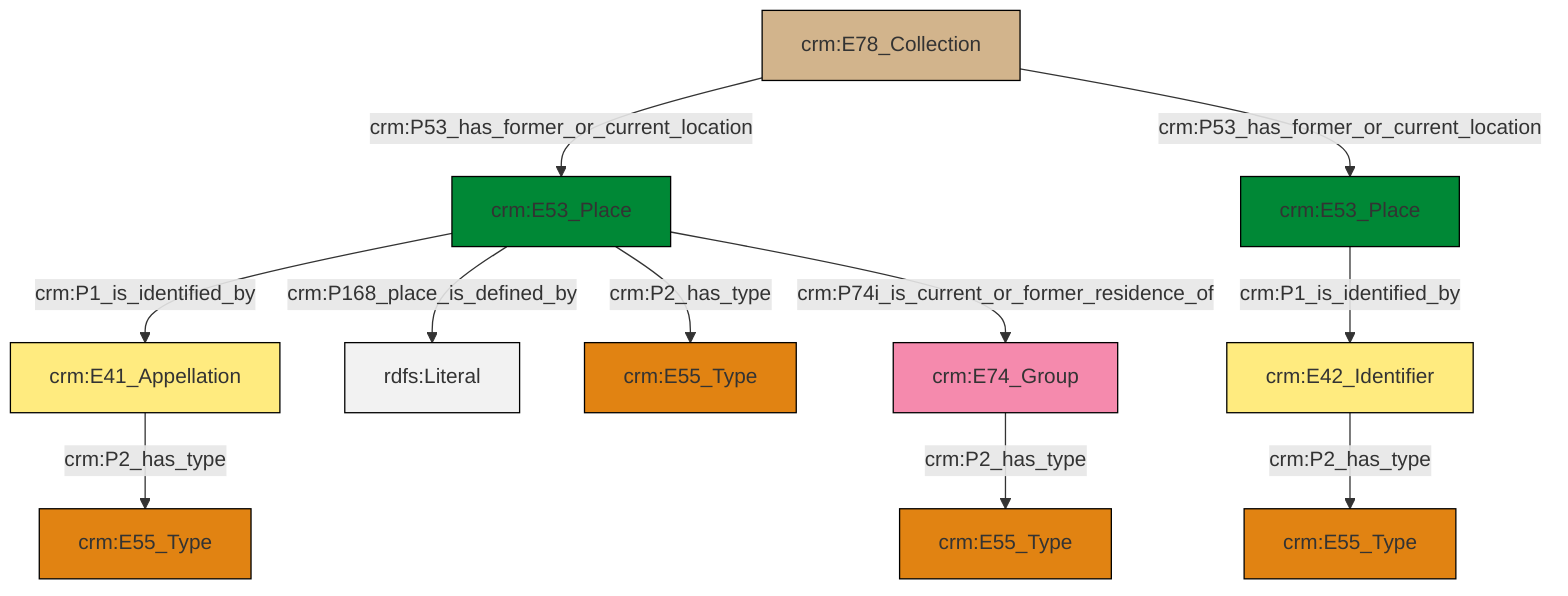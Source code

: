 graph TD
classDef Literal fill:#f2f2f2,stroke:#000000;
classDef CRM_Entity fill:#FFFFFF,stroke:#000000;
classDef Temporal_Entity fill:#00C9E6, stroke:#000000;
classDef Type fill:#E18312, stroke:#000000;
classDef Time-Span fill:#2C9C91, stroke:#000000;
classDef Appellation fill:#FFEB7F, stroke:#000000;
classDef Place fill:#008836, stroke:#000000;
classDef Persistent_Item fill:#B266B2, stroke:#000000;
classDef Conceptual_Object fill:#FFD700, stroke:#000000;
classDef Physical_Thing fill:#D2B48C, stroke:#000000;
classDef Actor fill:#f58aad, stroke:#000000;
classDef PC_Classes fill:#4ce600, stroke:#000000;
classDef Multi fill:#cccccc,stroke:#000000;

2["crm:E78_Collection"]:::Physical_Thing -->|crm:P53_has_former_or_current_location| 0["crm:E53_Place"]:::Place
0["crm:E53_Place"]:::Place -->|crm:P1_is_identified_by| 5["crm:E41_Appellation"]:::Appellation
8["crm:E53_Place"]:::Place -->|crm:P1_is_identified_by| 9["crm:E42_Identifier"]:::Appellation
0["crm:E53_Place"]:::Place -->|crm:P168_place_is_defined_by| 13[rdfs:Literal]:::Literal
10["crm:E74_Group"]:::Actor -->|crm:P2_has_type| 6["crm:E55_Type"]:::Type
9["crm:E42_Identifier"]:::Appellation -->|crm:P2_has_type| 15["crm:E55_Type"]:::Type
5["crm:E41_Appellation"]:::Appellation -->|crm:P2_has_type| 16["crm:E55_Type"]:::Type
0["crm:E53_Place"]:::Place -->|crm:P2_has_type| 3["crm:E55_Type"]:::Type
2["crm:E78_Collection"]:::Physical_Thing -->|crm:P53_has_former_or_current_location| 8["crm:E53_Place"]:::Place
0["crm:E53_Place"]:::Place -->|crm:P74i_is_current_or_former_residence_of| 10["crm:E74_Group"]:::Actor